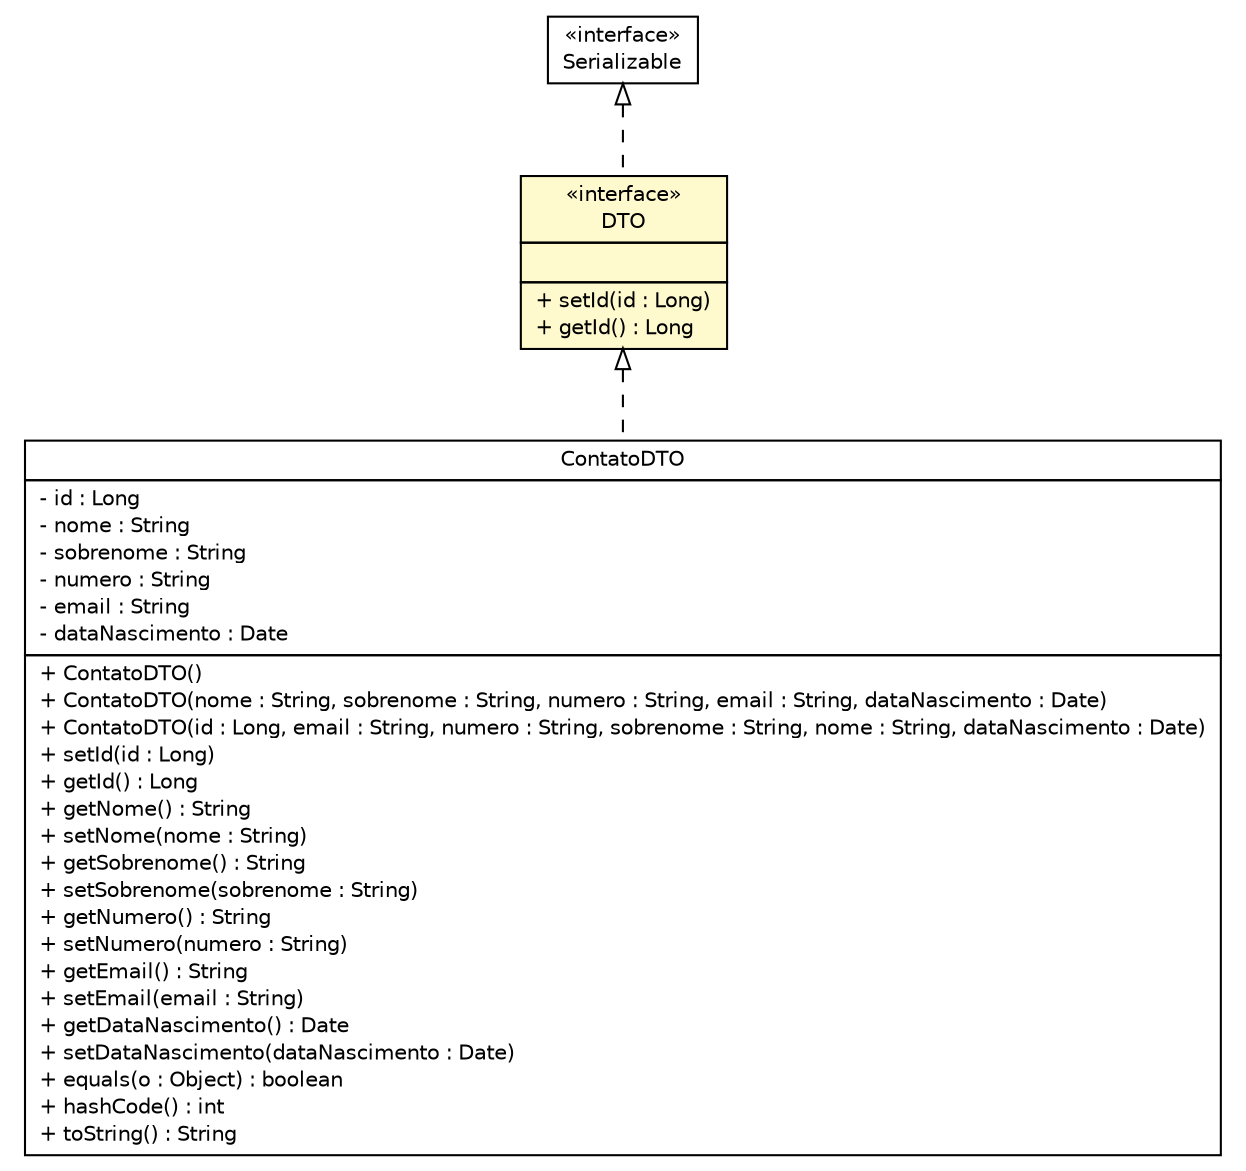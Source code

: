 #!/usr/local/bin/dot
#
# Class diagram 
# Generated by UMLGraph version 5.1 (http://www.umlgraph.org/)
#

digraph G {
	edge [fontname="Helvetica",fontsize=10,labelfontname="Helvetica",labelfontsize=10];
	node [fontname="Helvetica",fontsize=10,shape=plaintext];
	nodesep=0.25;
	ranksep=0.5;
	// br.net.meditec.shared.dto.DTO
	c2152 [label=<<table title="br.net.meditec.shared.dto.DTO" border="0" cellborder="1" cellspacing="0" cellpadding="2" port="p" bgcolor="lemonChiffon" href="./DTO.html">
		<tr><td><table border="0" cellspacing="0" cellpadding="1">
<tr><td align="center" balign="center"> &#171;interface&#187; </td></tr>
<tr><td align="center" balign="center"> DTO </td></tr>
		</table></td></tr>
		<tr><td><table border="0" cellspacing="0" cellpadding="1">
<tr><td align="left" balign="left">  </td></tr>
		</table></td></tr>
		<tr><td><table border="0" cellspacing="0" cellpadding="1">
<tr><td align="left" balign="left"> + setId(id : Long) </td></tr>
<tr><td align="left" balign="left"> + getId() : Long </td></tr>
		</table></td></tr>
		</table>>, fontname="Helvetica", fontcolor="black", fontsize=10.0];
	// br.net.meditec.shared.dto.ContatoDTO
	c2153 [label=<<table title="br.net.meditec.shared.dto.ContatoDTO" border="0" cellborder="1" cellspacing="0" cellpadding="2" port="p" href="./ContatoDTO.html">
		<tr><td><table border="0" cellspacing="0" cellpadding="1">
<tr><td align="center" balign="center"> ContatoDTO </td></tr>
		</table></td></tr>
		<tr><td><table border="0" cellspacing="0" cellpadding="1">
<tr><td align="left" balign="left"> - id : Long </td></tr>
<tr><td align="left" balign="left"> - nome : String </td></tr>
<tr><td align="left" balign="left"> - sobrenome : String </td></tr>
<tr><td align="left" balign="left"> - numero : String </td></tr>
<tr><td align="left" balign="left"> - email : String </td></tr>
<tr><td align="left" balign="left"> - dataNascimento : Date </td></tr>
		</table></td></tr>
		<tr><td><table border="0" cellspacing="0" cellpadding="1">
<tr><td align="left" balign="left"> + ContatoDTO() </td></tr>
<tr><td align="left" balign="left"> + ContatoDTO(nome : String, sobrenome : String, numero : String, email : String, dataNascimento : Date) </td></tr>
<tr><td align="left" balign="left"> + ContatoDTO(id : Long, email : String, numero : String, sobrenome : String, nome : String, dataNascimento : Date) </td></tr>
<tr><td align="left" balign="left"> + setId(id : Long) </td></tr>
<tr><td align="left" balign="left"> + getId() : Long </td></tr>
<tr><td align="left" balign="left"> + getNome() : String </td></tr>
<tr><td align="left" balign="left"> + setNome(nome : String) </td></tr>
<tr><td align="left" balign="left"> + getSobrenome() : String </td></tr>
<tr><td align="left" balign="left"> + setSobrenome(sobrenome : String) </td></tr>
<tr><td align="left" balign="left"> + getNumero() : String </td></tr>
<tr><td align="left" balign="left"> + setNumero(numero : String) </td></tr>
<tr><td align="left" balign="left"> + getEmail() : String </td></tr>
<tr><td align="left" balign="left"> + setEmail(email : String) </td></tr>
<tr><td align="left" balign="left"> + getDataNascimento() : Date </td></tr>
<tr><td align="left" balign="left"> + setDataNascimento(dataNascimento : Date) </td></tr>
<tr><td align="left" balign="left"> + equals(o : Object) : boolean </td></tr>
<tr><td align="left" balign="left"> + hashCode() : int </td></tr>
<tr><td align="left" balign="left"> + toString() : String </td></tr>
		</table></td></tr>
		</table>>, fontname="Helvetica", fontcolor="black", fontsize=10.0];
	//br.net.meditec.shared.dto.DTO implements java.io.Serializable
	c2218:p -> c2152:p [dir=back,arrowtail=empty,style=dashed];
	//br.net.meditec.shared.dto.ContatoDTO implements br.net.meditec.shared.dto.DTO
	c2152:p -> c2153:p [dir=back,arrowtail=empty,style=dashed];
	// java.io.Serializable
	c2218 [label=<<table title="java.io.Serializable" border="0" cellborder="1" cellspacing="0" cellpadding="2" port="p" href="http://java.sun.com/j2se/1.4.2/docs/api/java/io/Serializable.html">
		<tr><td><table border="0" cellspacing="0" cellpadding="1">
<tr><td align="center" balign="center"> &#171;interface&#187; </td></tr>
<tr><td align="center" balign="center"> Serializable </td></tr>
		</table></td></tr>
		</table>>, fontname="Helvetica", fontcolor="black", fontsize=10.0];
}

